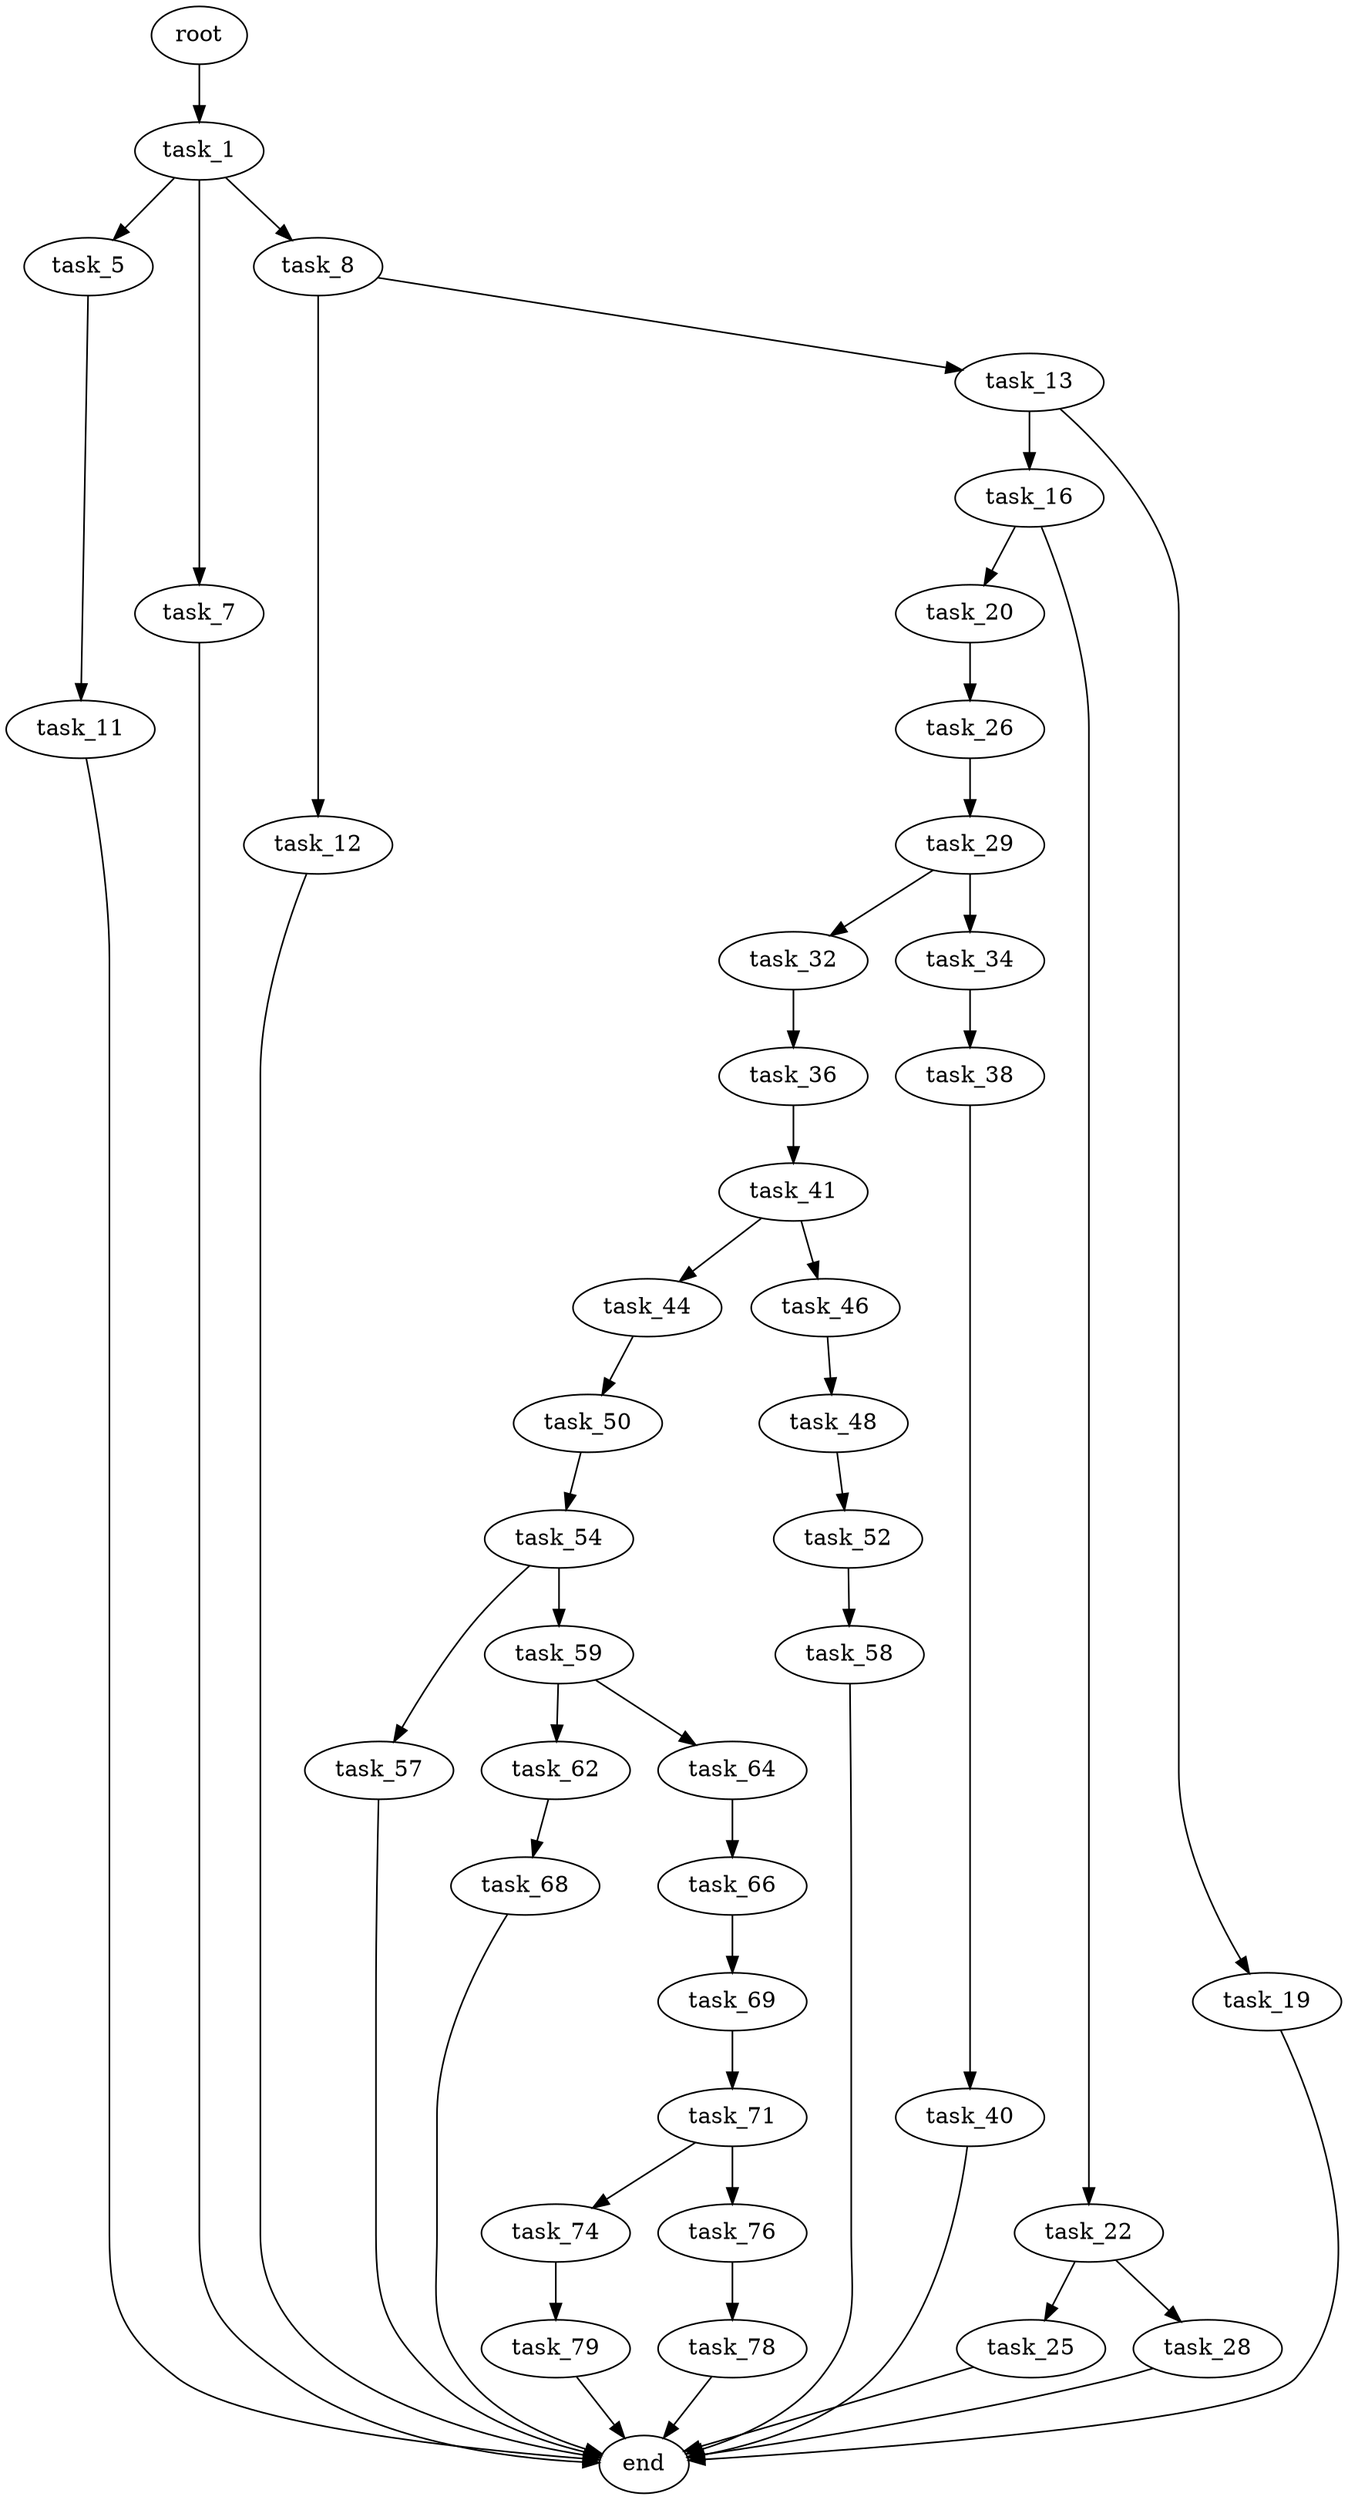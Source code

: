 digraph G {
  root [size="0.000000"];
  task_1 [size="175201991054.000000"];
  task_5 [size="29535901718.000000"];
  task_7 [size="1074462184109.000000"];
  task_8 [size="169028383165.000000"];
  task_11 [size="68719476736.000000"];
  task_12 [size="231928233984.000000"];
  task_13 [size="477232588069.000000"];
  task_16 [size="5227959832.000000"];
  task_19 [size="146682690169.000000"];
  task_20 [size="29376920617.000000"];
  task_22 [size="102361226828.000000"];
  task_25 [size="28991029248.000000"];
  task_26 [size="368293445632.000000"];
  task_28 [size="27686061001.000000"];
  task_29 [size="1709733644.000000"];
  task_32 [size="653950176564.000000"];
  task_34 [size="134217728000.000000"];
  task_36 [size="183621509179.000000"];
  task_38 [size="420251315694.000000"];
  task_40 [size="12069130031.000000"];
  task_41 [size="549755813888.000000"];
  task_44 [size="74829061117.000000"];
  task_46 [size="368293445632.000000"];
  task_48 [size="782757789696.000000"];
  task_50 [size="32613542402.000000"];
  task_52 [size="368293445632.000000"];
  task_54 [size="231928233984.000000"];
  task_57 [size="1342924794363.000000"];
  task_58 [size="44242215554.000000"];
  task_59 [size="646687902965.000000"];
  task_62 [size="12966591468.000000"];
  task_64 [size="553827404085.000000"];
  task_66 [size="32245631225.000000"];
  task_68 [size="12516672224.000000"];
  task_69 [size="28991029248.000000"];
  task_71 [size="339687204849.000000"];
  task_74 [size="68719476736.000000"];
  task_76 [size="2400485103.000000"];
  task_78 [size="78178586699.000000"];
  task_79 [size="30559097305.000000"];
  end [size="0.000000"];

  root -> task_1 [size="1.000000"];
  task_1 -> task_5 [size="301989888.000000"];
  task_1 -> task_7 [size="301989888.000000"];
  task_1 -> task_8 [size="301989888.000000"];
  task_5 -> task_11 [size="33554432.000000"];
  task_7 -> end [size="1.000000"];
  task_8 -> task_12 [size="301989888.000000"];
  task_8 -> task_13 [size="301989888.000000"];
  task_11 -> end [size="1.000000"];
  task_12 -> end [size="1.000000"];
  task_13 -> task_16 [size="679477248.000000"];
  task_13 -> task_19 [size="679477248.000000"];
  task_16 -> task_20 [size="209715200.000000"];
  task_16 -> task_22 [size="209715200.000000"];
  task_19 -> end [size="1.000000"];
  task_20 -> task_26 [size="838860800.000000"];
  task_22 -> task_25 [size="301989888.000000"];
  task_22 -> task_28 [size="301989888.000000"];
  task_25 -> end [size="1.000000"];
  task_26 -> task_29 [size="411041792.000000"];
  task_28 -> end [size="1.000000"];
  task_29 -> task_32 [size="33554432.000000"];
  task_29 -> task_34 [size="33554432.000000"];
  task_32 -> task_36 [size="536870912.000000"];
  task_34 -> task_38 [size="209715200.000000"];
  task_36 -> task_41 [size="209715200.000000"];
  task_38 -> task_40 [size="301989888.000000"];
  task_40 -> end [size="1.000000"];
  task_41 -> task_44 [size="536870912.000000"];
  task_41 -> task_46 [size="536870912.000000"];
  task_44 -> task_50 [size="75497472.000000"];
  task_46 -> task_48 [size="411041792.000000"];
  task_48 -> task_52 [size="679477248.000000"];
  task_50 -> task_54 [size="33554432.000000"];
  task_52 -> task_58 [size="411041792.000000"];
  task_54 -> task_57 [size="301989888.000000"];
  task_54 -> task_59 [size="301989888.000000"];
  task_57 -> end [size="1.000000"];
  task_58 -> end [size="1.000000"];
  task_59 -> task_62 [size="679477248.000000"];
  task_59 -> task_64 [size="679477248.000000"];
  task_62 -> task_68 [size="536870912.000000"];
  task_64 -> task_66 [size="411041792.000000"];
  task_66 -> task_69 [size="679477248.000000"];
  task_68 -> end [size="1.000000"];
  task_69 -> task_71 [size="75497472.000000"];
  task_71 -> task_74 [size="411041792.000000"];
  task_71 -> task_76 [size="411041792.000000"];
  task_74 -> task_79 [size="134217728.000000"];
  task_76 -> task_78 [size="134217728.000000"];
  task_78 -> end [size="1.000000"];
  task_79 -> end [size="1.000000"];
}
